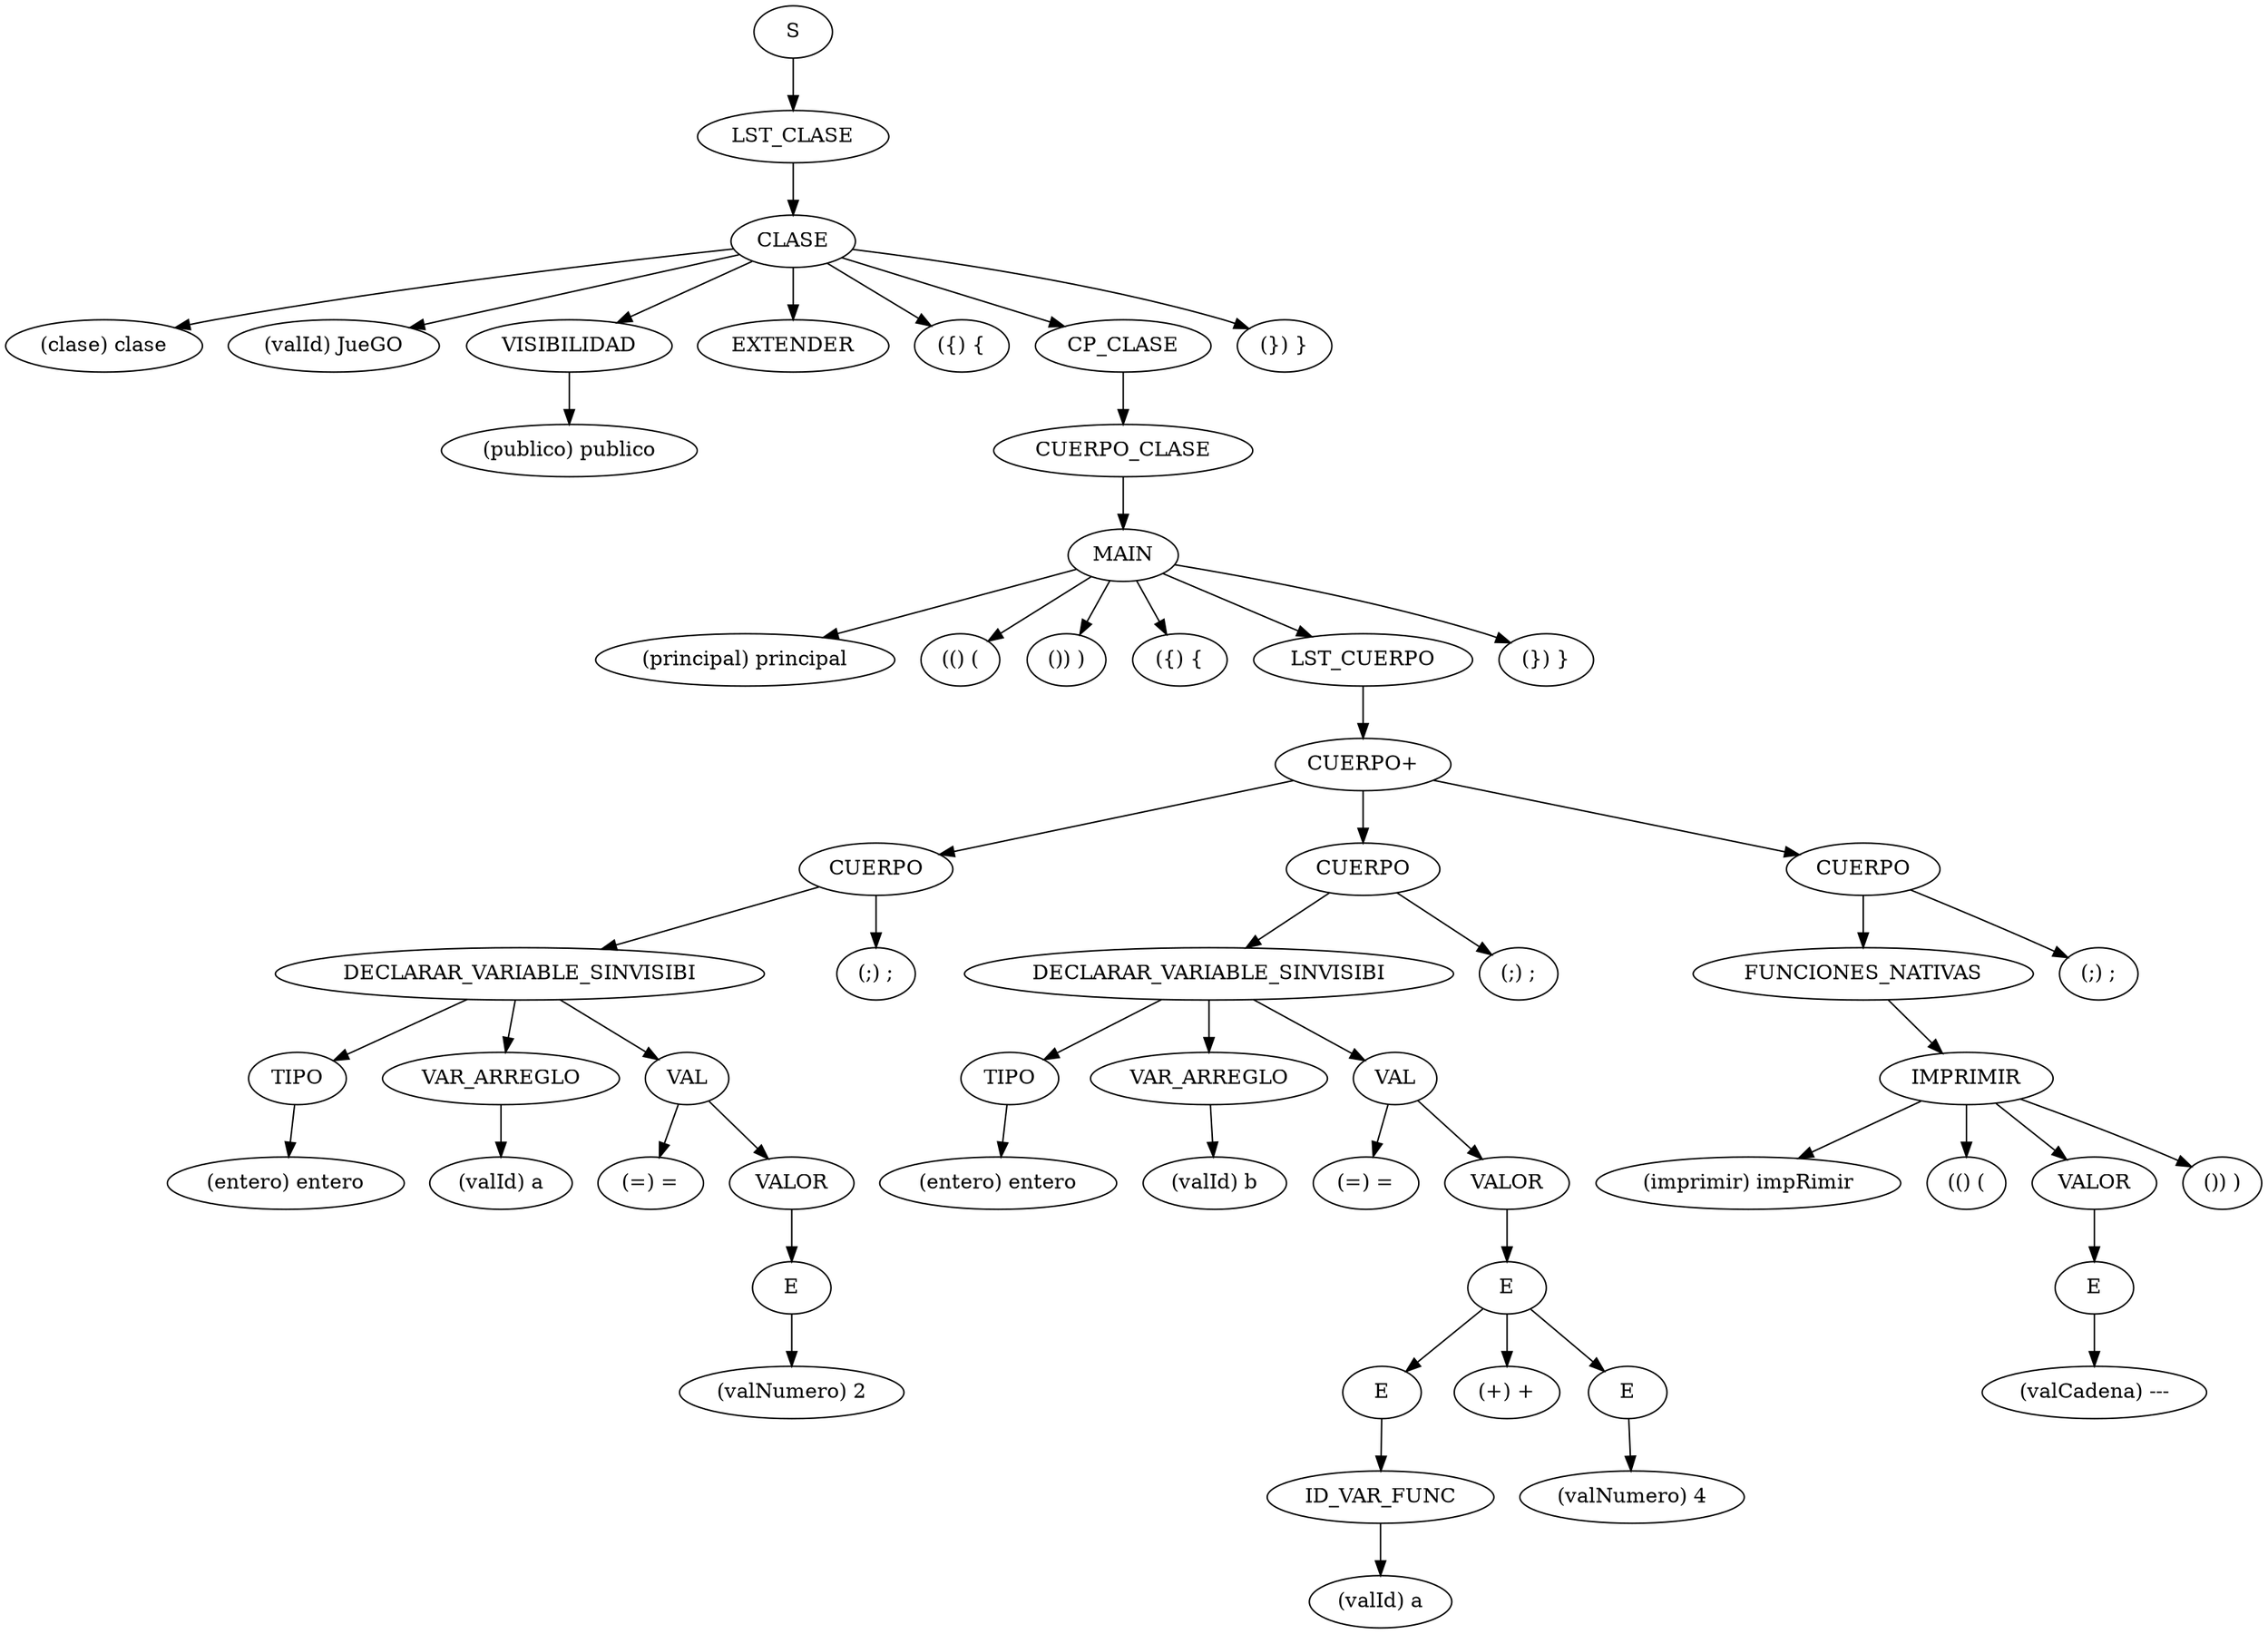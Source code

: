 digraph G{
52243212[label="S"];
52243212->426867;
426867[label="LST_CLASE"];
426867->3841804;
3841804[label="CLASE"];
3841804->34576242;
34576242[label="(clase) clase"];
3841804->42750725;
42750725[label="(valId) JueGO"];
3841804->49212206;
49212206[label="VISIBILIDAD"];
49212206->40256670;
40256670[label="(publico) publico"];
3841804->26765710;
26765710[label="EXTENDER"];
3841804->39564799;
39564799[label="({) {"];
3841804->20538874;
20538874[label="CP_CLASE"];
20538874->50632145;
50632145[label="CUERPO_CLASE"];
50632145->53036123;
53036123[label="MAIN"];
53036123->7563067;
7563067[label="(principal) principal"];
53036123->958745;
958745[label="(() ("];
53036123->8628710;
8628710[label="()) )"];
53036123->10549531;
10549531[label="({) {"];
53036123->27836922;
27836922[label="LST_CUERPO"];
27836922->49205706;
49205706[label="CUERPO+"];
49205706->40198173;
40198173[label="CUERPO"];
40198173->26239245;
26239245[label="DECLARAR_VARIABLE_SINVISIBI"];
26239245->34826618;
34826618[label="TIPO"];
34826618->45004109;
45004109[label="(entero) entero"];
26239245->2383799;
2383799[label="VAR_ARREGLO"];
2383799->21454193;
21454193[label="(valId) a"];
26239245->58870012;
58870012[label="VAL"];
58870012->60068066;
60068066[label="(=) ="];
58870012->3741682;
3741682[label="VALOR"];
3741682->33675143;
33675143[label="E"];
33675143->34640832;
34640832[label="(valNumero) 2"];
40198173->43332040;
43332040[label="(;) ;"];
49205706->54444047;
54444047[label="CUERPO"];
54444047->20234383;
20234383[label="DECLARAR_VARIABLE_SINVISIBI"];
20234383->47891719;
47891719[label="TIPO"];
47891719->28372289;
28372289[label="(entero) entero"];
20234383->54024015;
54024015[label="VAR_ARREGLO"];
54024015->16454088;
16454088[label="(valId) b"];
20234383->13869071;
13869071[label="VAL"];
13869071->57712780;
57712780[label="(=) ="];
13869071->49652976;
49652976[label="VALOR"];
49652976->44223604;
44223604[label="E"];
44223604->62468121;
62468121[label="E"];
62468121->25342185;
25342185[label="ID_VAR_FUNC"];
25342185->26753075;
26753075[label="(valId) a"];
44223604->39451090;
39451090[label="(+) +"];
44223604->19515494;
19515494[label="E"];
19515494->41421720;
41421720[label="(valNumero) 4"];
54444047->37251161;
37251161[label="(;) ;"];
49205706->66824994;
66824994[label="CUERPO"];
66824994->64554036;
64554036[label="FUNCIONES_NATIVAS"];
64554036->44115416;
44115416[label="IMPRIMIR"];
44115416->61494432;
61494432[label="(imprimir) impRimir"];
44115416->16578980;
16578980[label="(() ("];
44115416->14993092;
14993092[label="VALOR"];
14993092->720107;
720107[label="E"];
720107->6480969;
6480969[label="(valCadena) ---"];
44115416->58328727;
58328727[label="()) )"];
66824994->55196503;
55196503[label="(;) ;"];
53036123->27006480;
27006480[label="(}) }"];
3841804->41731733;
41731733[label="(}) }"];
}
